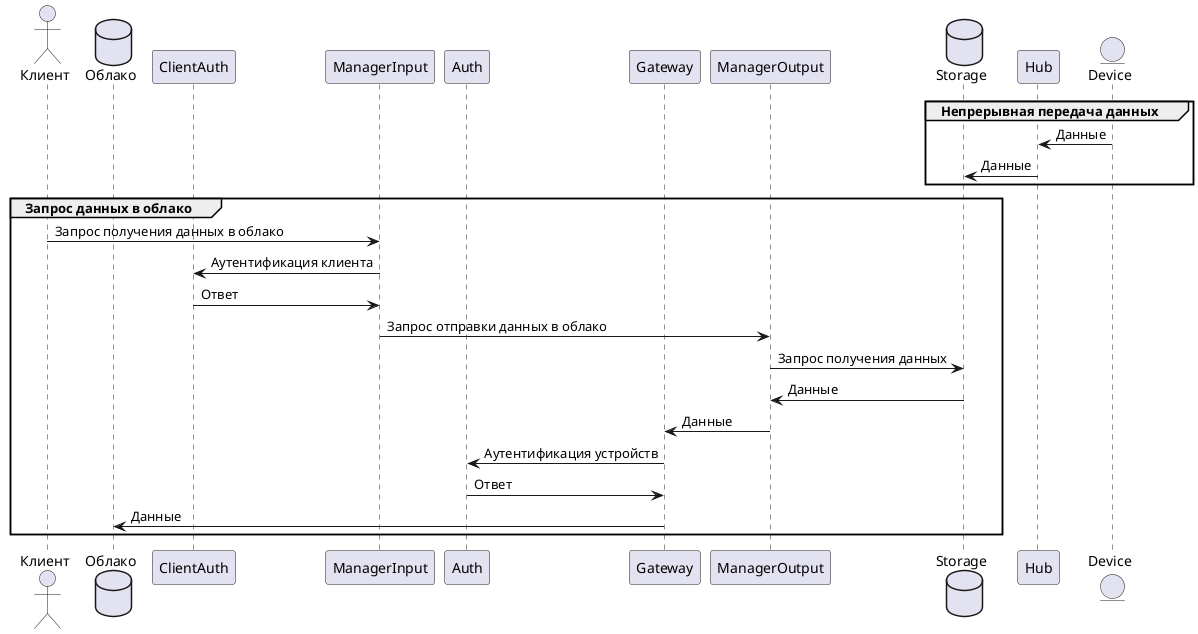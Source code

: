 @startuml
actor Клиент as user
database Облако as cloud
participant ClientAuth as auth2
participant ManagerInput as in
participant Auth as auth
participant Gateway as gateway
participant ManagerOutput as out
database Storage as storage
participant Hub as hub
entity Device as device

group Непрерывная передача данных
device -> hub: Данные
hub -> storage: Данные
end

group Запрос данных в облако
user -> in: Запрос получения данных в облако
in -> auth2: Аутентификация клиента
in <- auth2: Ответ
in -> out: Запрос отправки данных в облако
out -> storage: Запрос получения данных
out <- storage: Данные
out -> gateway: Данные
gateway -> auth: Аутентификация устройств
gateway <- auth: Ответ
gateway -> cloud: Данные
end
@enduml